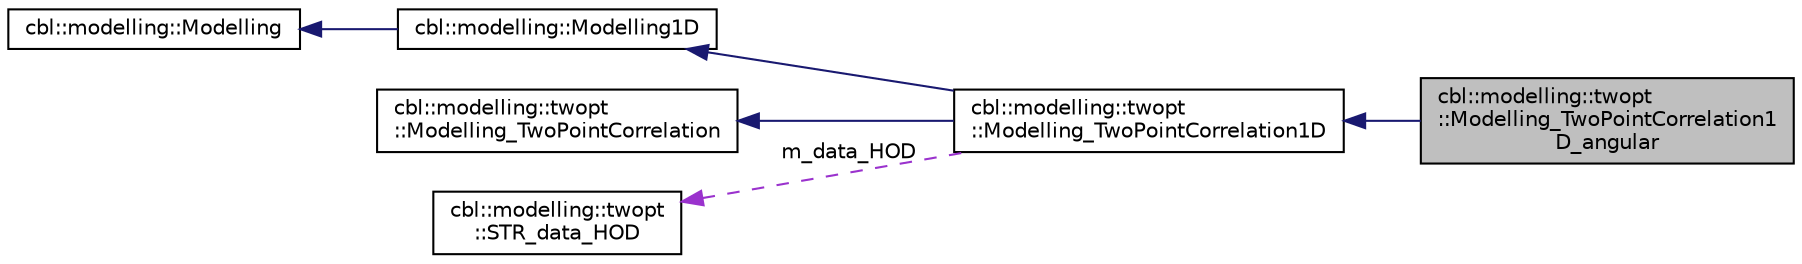 digraph "cbl::modelling::twopt::Modelling_TwoPointCorrelation1D_angular"
{
  edge [fontname="Helvetica",fontsize="10",labelfontname="Helvetica",labelfontsize="10"];
  node [fontname="Helvetica",fontsize="10",shape=record];
  rankdir="LR";
  Node5 [label="cbl::modelling::twopt\l::Modelling_TwoPointCorrelation1\lD_angular",height=0.2,width=0.4,color="black", fillcolor="grey75", style="filled", fontcolor="black"];
  Node6 -> Node5 [dir="back",color="midnightblue",fontsize="10",style="solid",fontname="Helvetica"];
  Node6 [label="cbl::modelling::twopt\l::Modelling_TwoPointCorrelation1D",height=0.2,width=0.4,color="black", fillcolor="white", style="filled",URL="$d6/d8d/classcbl_1_1modelling_1_1twopt_1_1Modelling__TwoPointCorrelation1D.html",tooltip="The class Modelling_TwoPointCorrelation1D. "];
  Node7 -> Node6 [dir="back",color="midnightblue",fontsize="10",style="solid",fontname="Helvetica"];
  Node7 [label="cbl::modelling::Modelling1D",height=0.2,width=0.4,color="black", fillcolor="white", style="filled",URL="$d3/d42/classcbl_1_1modelling_1_1Modelling1D.html",tooltip="The class Modelling1D. "];
  Node8 -> Node7 [dir="back",color="midnightblue",fontsize="10",style="solid",fontname="Helvetica"];
  Node8 [label="cbl::modelling::Modelling",height=0.2,width=0.4,color="black", fillcolor="white", style="filled",URL="$de/ddc/classcbl_1_1modelling_1_1Modelling.html",tooltip="The class Modelling. "];
  Node9 -> Node6 [dir="back",color="midnightblue",fontsize="10",style="solid",fontname="Helvetica"];
  Node9 [label="cbl::modelling::twopt\l::Modelling_TwoPointCorrelation",height=0.2,width=0.4,color="black", fillcolor="white", style="filled",URL="$d0/d7c/classcbl_1_1modelling_1_1twopt_1_1Modelling__TwoPointCorrelation.html",tooltip="The class Modelling_TwoPointCorrelation. "];
  Node10 -> Node6 [dir="back",color="darkorchid3",fontsize="10",style="dashed",label=" m_data_HOD" ,fontname="Helvetica"];
  Node10 [label="cbl::modelling::twopt\l::STR_data_HOD",height=0.2,width=0.4,color="black", fillcolor="white", style="filled",URL="$d0/d0d/structcbl_1_1modelling_1_1twopt_1_1STR__data__HOD.html",tooltip="the STR_data_HOD structure "];
}
